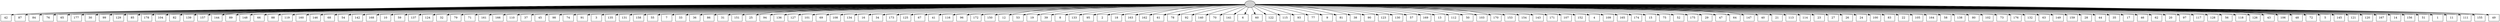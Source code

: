 digraph G {
0[style=filled, fillcolor=grey82, label=""];
1[shape=box,style=filled, fillcolor=white,label="42\n"];
2[shape=box,style=filled, fillcolor=white,label="87\n"];
3[shape=box,style=filled, fillcolor=white,label="84\n"];
4[shape=box,style=filled, fillcolor=white,label="76\n"];
5[shape=box,style=filled, fillcolor=white,label="65\n"];
6[shape=box,style=filled, fillcolor=white,label="177\n"];
7[shape=box,style=filled, fillcolor=white,label="30\n"];
8[shape=box,style=filled, fillcolor=white,label="99\n"];
9[shape=box,style=filled, fillcolor=white,label="129\n"];
10[shape=box,style=filled, fillcolor=white,label="85\n"];
11[shape=box,style=filled, fillcolor=white,label="178\n"];
12[shape=box,style=filled, fillcolor=white,label="104\n"];
13[shape=box,style=filled, fillcolor=white,label="82\n"];
14[shape=box,style=filled, fillcolor=white,label="139\n"];
15[shape=box,style=filled, fillcolor=white,label="157\n"];
16[shape=box,style=filled, fillcolor=white,label="144\n"];
17[shape=box,style=filled, fillcolor=white,label="89\n"];
18[shape=box,style=filled, fillcolor=white,label="148\n"];
19[shape=box,style=filled, fillcolor=white,label="66\n"];
20[shape=box,style=filled, fillcolor=white,label="88\n"];
21[shape=box,style=filled, fillcolor=white,label="119\n"];
22[shape=box,style=filled, fillcolor=white,label="160\n"];
23[shape=box,style=filled, fillcolor=white,label="146\n"];
24[shape=box,style=filled, fillcolor=white,label="68\n"];
25[shape=box,style=filled, fillcolor=white,label="54\n"];
26[shape=box,style=filled, fillcolor=white,label="142\n"];
27[shape=box,style=filled, fillcolor=white,label="168\n"];
28[shape=box,style=filled, fillcolor=white,label="10\n"];
29[shape=box,style=filled, fillcolor=white,label="59\n"];
30[shape=box,style=filled, fillcolor=white,label="137\n"];
31[shape=box,style=filled, fillcolor=white,label="124\n"];
32[shape=box,style=filled, fillcolor=white,label="32\n"];
33[shape=box,style=filled, fillcolor=white,label="79\n"];
34[shape=box,style=filled, fillcolor=white,label="71\n"];
35[shape=box,style=filled, fillcolor=white,label="161\n"];
36[shape=box,style=filled, fillcolor=white,label="166\n"];
37[shape=box,style=filled, fillcolor=white,label="110\n"];
38[shape=box,style=filled, fillcolor=white,label="37\n"];
39[shape=box,style=filled, fillcolor=white,label="45\n"];
40[shape=box,style=filled, fillcolor=white,label="98\n"];
41[shape=box,style=filled, fillcolor=white,label="74\n"];
42[shape=box,style=filled, fillcolor=white,label="91\n"];
43[shape=box,style=filled, fillcolor=white,label="3\n"];
44[shape=box,style=filled, fillcolor=white,label="135\n"];
45[shape=box,style=filled, fillcolor=white,label="131\n"];
46[shape=box,style=filled, fillcolor=white,label="158\n"];
47[shape=box,style=filled, fillcolor=white,label="55\n"];
48[shape=box,style=filled, fillcolor=white,label="7\n"];
49[shape=box,style=filled, fillcolor=white,label="33\n"];
50[shape=box,style=filled, fillcolor=white,label="36\n"];
51[shape=box,style=filled, fillcolor=white,label="86\n"];
52[shape=box,style=filled, fillcolor=white,label="31\n"];
53[shape=box,style=filled, fillcolor=white,label="151\n"];
54[shape=box,style=filled, fillcolor=white,label="25\n"];
55[shape=box,style=filled, fillcolor=white,label="94\n"];
56[shape=box,style=filled, fillcolor=white,label="136\n"];
57[shape=box,style=filled, fillcolor=white,label="127\n"];
58[shape=box,style=filled, fillcolor=white,label="101\n"];
59[shape=box,style=filled, fillcolor=white,label="69\n"];
60[shape=box,style=filled, fillcolor=white,label="108\n"];
61[shape=box,style=filled, fillcolor=white,label="134\n"];
62[shape=box,style=filled, fillcolor=white,label="16\n"];
63[shape=box,style=filled, fillcolor=white,label="34\n"];
64[shape=box,style=filled, fillcolor=white,label="173\n"];
65[shape=box,style=filled, fillcolor=white,label="125\n"];
66[shape=box,style=filled, fillcolor=white,label="67\n"];
67[shape=box,style=filled, fillcolor=white,label="41\n"];
68[shape=box,style=filled, fillcolor=white,label="116\n"];
69[shape=box,style=filled, fillcolor=white,label="96\n"];
70[shape=box,style=filled, fillcolor=white,label="172\n"];
71[shape=box,style=filled, fillcolor=white,label="150\n"];
72[shape=box,style=filled, fillcolor=white,label="12\n"];
73[shape=box,style=filled, fillcolor=white,label="53\n"];
74[shape=box,style=filled, fillcolor=white,label="19\n"];
75[shape=box,style=filled, fillcolor=white,label="39\n"];
76[shape=box,style=filled, fillcolor=white,label="8\n"];
77[shape=box,style=filled, fillcolor=white,label="133\n"];
78[shape=box,style=filled, fillcolor=white,label="95\n"];
79[shape=box,style=filled, fillcolor=white,label="2\n"];
80[shape=box,style=filled, fillcolor=white,label="18\n"];
81[shape=box,style=filled, fillcolor=white,label="163\n"];
82[shape=box,style=filled, fillcolor=white,label="162\n"];
83[shape=box,style=filled, fillcolor=white,label="61\n"];
84[shape=box,style=filled, fillcolor=white,label="78\n"];
85[shape=box,style=filled, fillcolor=white,label="92\n"];
86[shape=box,style=filled, fillcolor=white,label="140\n"];
87[shape=box,style=filled, fillcolor=white,label="70\n"];
88[shape=box,style=filled, fillcolor=white,label="141\n"];
89[shape=box,style=filled, fillcolor=white,label="6\n"];
90[shape=box,style=filled, fillcolor=white,label="60\n"];
91[shape=box,style=filled, fillcolor=white,label="122\n"];
92[shape=box,style=filled, fillcolor=white,label="115\n"];
93[shape=box,style=filled, fillcolor=white,label="93\n"];
94[shape=box,style=filled, fillcolor=white,label="77\n"];
95[shape=box,style=filled, fillcolor=white,label="9\n"];
96[shape=box,style=filled, fillcolor=white,label="81\n"];
97[shape=box,style=filled, fillcolor=white,label="38\n"];
98[shape=box,style=filled, fillcolor=white,label="90\n"];
99[shape=box,style=filled, fillcolor=white,label="123\n"];
100[shape=box,style=filled, fillcolor=white,label="130\n"];
101[shape=box,style=filled, fillcolor=white,label="57\n"];
102[shape=box,style=filled, fillcolor=white,label="169\n"];
103[shape=box,style=filled, fillcolor=white,label="13\n"];
104[shape=box,style=filled, fillcolor=white,label="112\n"];
105[shape=box,style=filled, fillcolor=white,label="50\n"];
106[shape=box,style=filled, fillcolor=white,label="103\n"];
107[shape=box,style=filled, fillcolor=white,label="170\n"];
108[shape=box,style=filled, fillcolor=white,label="153\n"];
109[shape=box,style=filled, fillcolor=white,label="154\n"];
110[shape=box,style=filled, fillcolor=white,label="143\n"];
111[shape=box,style=filled, fillcolor=white,label="171\n"];
112[shape=box,style=filled, fillcolor=white,label="107\n"];
113[shape=box,style=filled, fillcolor=white,label="152\n"];
114[shape=box,style=filled, fillcolor=white,label="4\n"];
115[shape=box,style=filled, fillcolor=white,label="109\n"];
116[shape=box,style=filled, fillcolor=white,label="165\n"];
117[shape=box,style=filled, fillcolor=white,label="174\n"];
118[shape=box,style=filled, fillcolor=white,label="15\n"];
119[shape=box,style=filled, fillcolor=white,label="75\n"];
120[shape=box,style=filled, fillcolor=white,label="52\n"];
121[shape=box,style=filled, fillcolor=white,label="175\n"];
122[shape=box,style=filled, fillcolor=white,label="29\n"];
123[shape=box,style=filled, fillcolor=white,label="47\n"];
124[shape=box,style=filled, fillcolor=white,label="64\n"];
125[shape=box,style=filled, fillcolor=white,label="147\n"];
126[shape=box,style=filled, fillcolor=white,label="40\n"];
127[shape=box,style=filled, fillcolor=white,label="21\n"];
128[shape=box,style=filled, fillcolor=white,label="113\n"];
129[shape=box,style=filled, fillcolor=white,label="114\n"];
130[shape=box,style=filled, fillcolor=white,label="23\n"];
131[shape=box,style=filled, fillcolor=white,label="27\n"];
132[shape=box,style=filled, fillcolor=white,label="26\n"];
133[shape=box,style=filled, fillcolor=white,label="24\n"];
134[shape=box,style=filled, fillcolor=white,label="100\n"];
135[shape=box,style=filled, fillcolor=white,label="83\n"];
136[shape=box,style=filled, fillcolor=white,label="22\n"];
137[shape=box,style=filled, fillcolor=white,label="105\n"];
138[shape=box,style=filled, fillcolor=white,label="164\n"];
139[shape=box,style=filled, fillcolor=white,label="58\n"];
140[shape=box,style=filled, fillcolor=white,label="138\n"];
141[shape=box,style=filled, fillcolor=white,label="80\n"];
142[shape=box,style=filled, fillcolor=white,label="102\n"];
143[shape=box,style=filled, fillcolor=white,label="73\n"];
144[shape=box,style=filled, fillcolor=white,label="176\n"];
145[shape=box,style=filled, fillcolor=white,label="132\n"];
146[shape=box,style=filled, fillcolor=white,label="63\n"];
147[shape=box,style=filled, fillcolor=white,label="149\n"];
148[shape=box,style=filled, fillcolor=white,label="159\n"];
149[shape=box,style=filled, fillcolor=white,label="28\n"];
150[shape=box,style=filled, fillcolor=white,label="44\n"];
151[shape=box,style=filled, fillcolor=white,label="35\n"];
152[shape=box,style=filled, fillcolor=white,label="17\n"];
153[shape=box,style=filled, fillcolor=white,label="46\n"];
154[shape=box,style=filled, fillcolor=white,label="62\n"];
155[shape=box,style=filled, fillcolor=white,label="20\n"];
156[shape=box,style=filled, fillcolor=white,label="97\n"];
157[shape=box,style=filled, fillcolor=white,label="117\n"];
158[shape=box,style=filled, fillcolor=white,label="128\n"];
159[shape=box,style=filled, fillcolor=white,label="56\n"];
160[shape=box,style=filled, fillcolor=white,label="118\n"];
161[shape=box,style=filled, fillcolor=white,label="126\n"];
162[shape=box,style=filled, fillcolor=white,label="43\n"];
163[shape=box,style=filled, fillcolor=white,label="106\n"];
164[shape=box,style=filled, fillcolor=white,label="48\n"];
165[shape=box,style=filled, fillcolor=white,label="72\n"];
166[shape=box,style=filled, fillcolor=white,label="5\n"];
167[shape=box,style=filled, fillcolor=white,label="145\n"];
168[shape=box,style=filled, fillcolor=white,label="121\n"];
169[shape=box,style=filled, fillcolor=white,label="120\n"];
170[shape=box,style=filled, fillcolor=white,label="167\n"];
171[shape=box,style=filled, fillcolor=white,label="14\n"];
172[shape=box,style=filled, fillcolor=white,label="156\n"];
173[shape=box,style=filled, fillcolor=white,label="51\n"];
174[shape=box,style=filled, fillcolor=white,label="1\n"];
175[shape=box,style=filled, fillcolor=white,label="11\n"];
176[shape=box,style=filled, fillcolor=white,label="111\n"];
177[shape=box,style=filled, fillcolor=white,label="155\n"];
178[shape=box,style=filled, fillcolor=white,label="49\n"];
0->1 ;
0->2 ;
0->3 ;
0->4 ;
0->5 ;
0->6 ;
0->7 ;
0->8 ;
0->9 ;
0->10 ;
0->11 ;
0->12 ;
0->13 ;
0->14 ;
0->15 ;
0->16 ;
0->17 ;
0->18 ;
0->19 ;
0->20 ;
0->21 ;
0->22 ;
0->23 ;
0->24 ;
0->25 ;
0->26 ;
0->27 ;
0->28 ;
0->29 ;
0->30 ;
0->31 ;
0->32 ;
0->33 ;
0->34 ;
0->35 ;
0->36 ;
0->37 ;
0->38 ;
0->39 ;
0->40 ;
0->41 ;
0->42 ;
0->43 ;
0->44 ;
0->45 ;
0->46 ;
0->47 ;
0->48 ;
0->49 ;
0->50 ;
0->51 ;
0->52 ;
0->53 ;
0->54 ;
0->55 ;
0->56 ;
0->57 ;
0->58 ;
0->59 ;
0->60 ;
0->61 ;
0->62 ;
0->63 ;
0->64 ;
0->65 ;
0->66 ;
0->67 ;
0->68 ;
0->69 ;
0->70 ;
0->71 ;
0->72 ;
0->73 ;
0->74 ;
0->75 ;
0->76 ;
0->77 ;
0->78 ;
0->79 ;
0->80 ;
0->81 ;
0->82 ;
0->83 ;
0->84 ;
0->85 ;
0->86 ;
0->87 ;
0->88 ;
0->89 ;
0->90 ;
0->91 ;
0->92 ;
0->93 ;
0->94 ;
0->95 ;
0->96 ;
0->97 ;
0->98 ;
0->99 ;
0->100 ;
0->101 ;
0->102 ;
0->103 ;
0->104 ;
0->105 ;
0->106 ;
0->107 ;
0->108 ;
0->109 ;
0->110 ;
0->111 ;
0->112 ;
0->113 ;
0->114 ;
0->115 ;
0->116 ;
0->117 ;
0->118 ;
0->119 ;
0->120 ;
0->121 ;
0->122 ;
0->123 ;
0->124 ;
0->125 ;
0->126 ;
0->127 ;
0->128 ;
0->129 ;
0->130 ;
0->131 ;
0->132 ;
0->133 ;
0->134 ;
0->135 ;
0->136 ;
0->137 ;
0->138 ;
0->139 ;
0->140 ;
0->141 ;
0->142 ;
0->143 ;
0->144 ;
0->145 ;
0->146 ;
0->147 ;
0->148 ;
0->149 ;
0->150 ;
0->151 ;
0->152 ;
0->153 ;
0->154 ;
0->155 ;
0->156 ;
0->157 ;
0->158 ;
0->159 ;
0->160 ;
0->161 ;
0->162 ;
0->163 ;
0->164 ;
0->165 ;
0->166 ;
0->167 ;
0->168 ;
0->169 ;
0->170 ;
0->171 ;
0->172 ;
0->173 ;
0->174 ;
0->175 ;
0->176 ;
0->177 ;
0->178 ;
}
